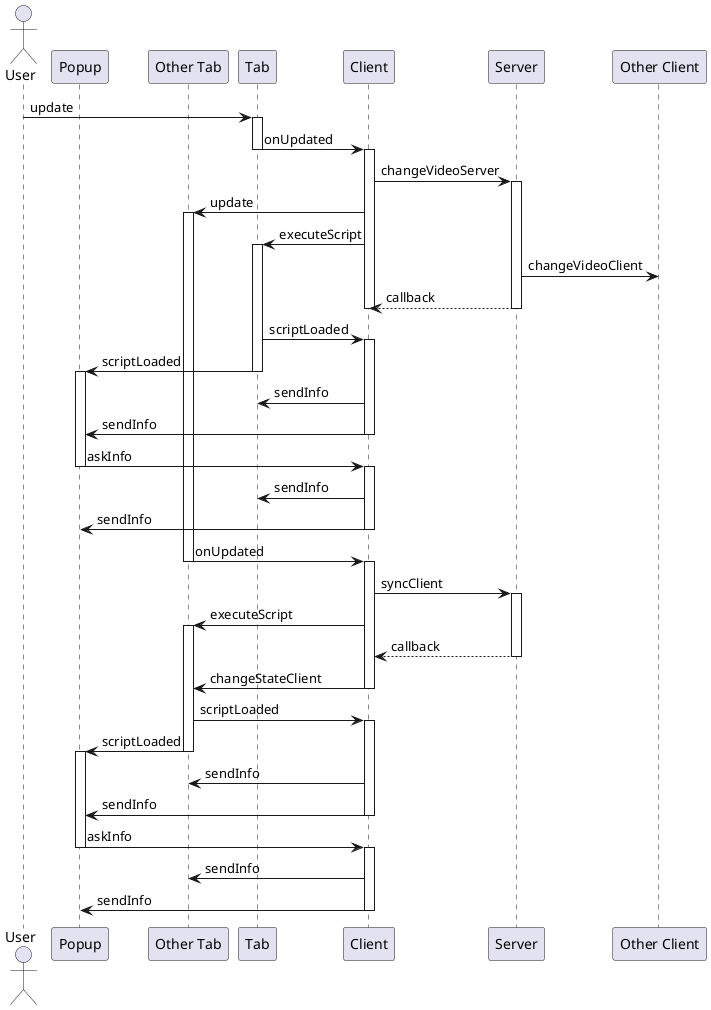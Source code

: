 @startuml updateTab

actor User
participant Popup
participant "Other Tab"
participant Tab
participant Client
participant Server
participant "Other Client"

User -> Tab: update
activate Tab
Tab -> Client: onUpdated
deactivate Tab
activate Client
Client -> Server: changeVideoServer
activate Server
"Other Tab" <- Client: update
activate "Other Tab"
Client -> Tab: executeScript
activate Tab
Server -> "Other Client": changeVideoClient
Client <-- Server : callback
deactivate Server
deactivate Client
Tab -> Client: scriptLoaded
activate Client
Tab -> Popup: scriptLoaded
deactivate Tab
activate Popup
Tab <- Client: sendInfo
Popup <- Client: sendInfo
deactivate Client
Popup -> Client: askInfo
deactivate Popup
activate Client
Tab <- Client: sendInfo
Popup <- Client: sendInfo
deactivate Client
"Other Tab" -> Client: onUpdated
deactivate "Other Tab"
activate Client
Client -> Server: syncClient
activate Server
Client -> "Other Tab": executeScript
activate "Other Tab"
Client <-- Server: callback
deactivate Server
"Other Tab" <- Client: changeStateClient
deactivate Client
"Other Tab" -> Client: scriptLoaded
activate Client
"Other Tab" -> Popup: scriptLoaded
deactivate "Other Tab"
activate Popup
"Other Tab" <- Client: sendInfo
Popup <- Client: sendInfo
deactivate Client
Popup -> Client: askInfo
deactivate Popup
activate Client
"Other Tab" <- Client: sendInfo
Popup <- Client: sendInfo
deactivate Client

@enduml
